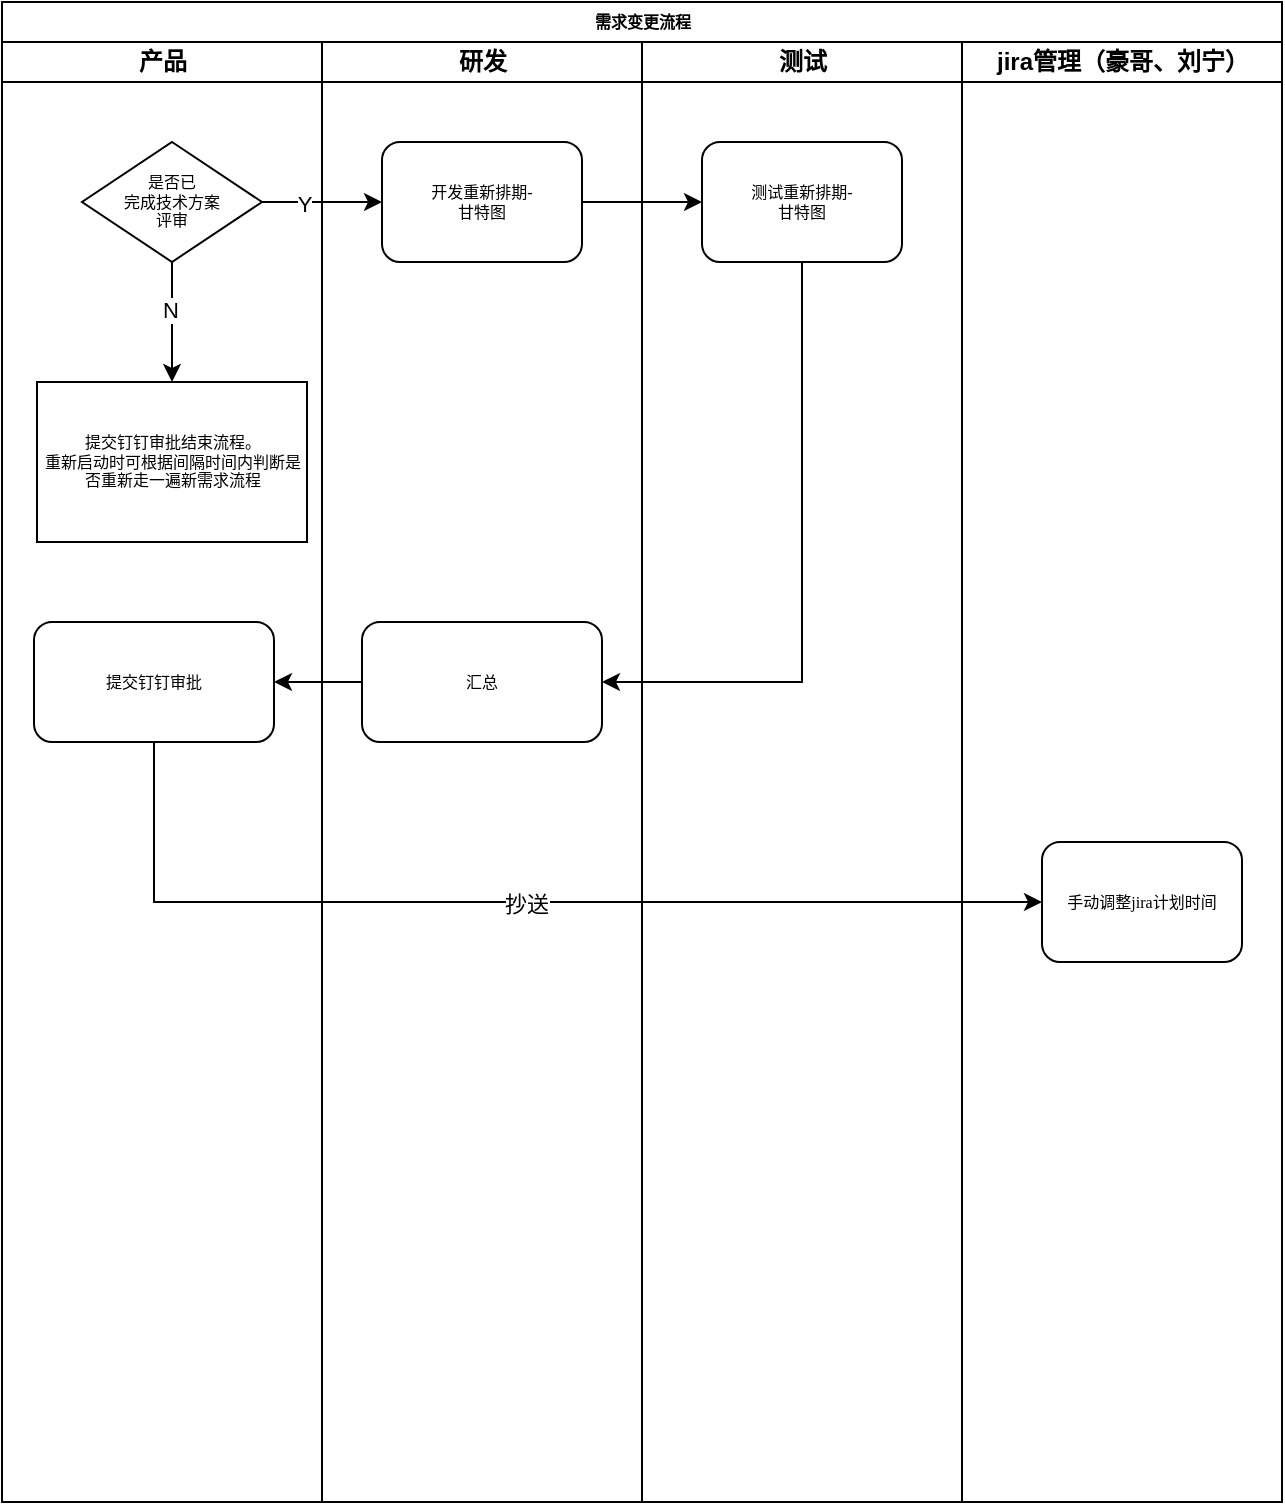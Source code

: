 <mxfile version="21.3.5" type="github">
  <diagram name="Page-1" id="74e2e168-ea6b-b213-b513-2b3c1d86103e">
    <mxGraphModel dx="1434" dy="746" grid="1" gridSize="10" guides="1" tooltips="1" connect="1" arrows="1" fold="1" page="1" pageScale="1" pageWidth="1100" pageHeight="850" background="none" math="0" shadow="0">
      <root>
        <mxCell id="0" />
        <mxCell id="1" parent="0" />
        <mxCell id="77e6c97f196da883-1" value="需求变更流程" style="swimlane;html=1;childLayout=stackLayout;startSize=20;rounded=0;shadow=0;labelBackgroundColor=none;strokeWidth=1;fontFamily=Verdana;fontSize=8;align=center;" parent="1" vertex="1">
          <mxGeometry x="60" y="40" width="640" height="750" as="geometry" />
        </mxCell>
        <mxCell id="77e6c97f196da883-2" value="产品" style="swimlane;html=1;startSize=20;" parent="77e6c97f196da883-1" vertex="1">
          <mxGeometry y="20" width="160" height="730" as="geometry" />
        </mxCell>
        <mxCell id="wxBs8Z7nVsmHyRdSl5QE-10" value="" style="edgeStyle=orthogonalEdgeStyle;rounded=0;orthogonalLoop=1;jettySize=auto;html=1;" edge="1" parent="77e6c97f196da883-2" source="wxBs8Z7nVsmHyRdSl5QE-1" target="wxBs8Z7nVsmHyRdSl5QE-9">
          <mxGeometry relative="1" as="geometry" />
        </mxCell>
        <mxCell id="wxBs8Z7nVsmHyRdSl5QE-13" value="N" style="edgeLabel;html=1;align=center;verticalAlign=middle;resizable=0;points=[];" vertex="1" connectable="0" parent="wxBs8Z7nVsmHyRdSl5QE-10">
          <mxGeometry x="-0.2" y="-1" relative="1" as="geometry">
            <mxPoint as="offset" />
          </mxGeometry>
        </mxCell>
        <mxCell id="wxBs8Z7nVsmHyRdSl5QE-1" value="是否已&lt;br&gt;完成技术方案&lt;br&gt;评审" style="rhombus;whiteSpace=wrap;html=1;rounded=0;shadow=0;labelBackgroundColor=none;strokeWidth=1;fontFamily=Verdana;fontSize=8;align=center;" vertex="1" parent="77e6c97f196da883-2">
          <mxGeometry x="40" y="50" width="90" height="60" as="geometry" />
        </mxCell>
        <mxCell id="wxBs8Z7nVsmHyRdSl5QE-9" value="提交钉钉审批结束流程。&lt;br&gt;重新启动时可根据间隔时间内判断是否重新走一遍新需求流程" style="whiteSpace=wrap;html=1;fontSize=8;fontFamily=Verdana;rounded=0;shadow=0;labelBackgroundColor=none;strokeWidth=1;" vertex="1" parent="77e6c97f196da883-2">
          <mxGeometry x="17.5" y="170" width="135" height="80" as="geometry" />
        </mxCell>
        <mxCell id="wxBs8Z7nVsmHyRdSl5QE-17" value="提交钉钉审批" style="whiteSpace=wrap;html=1;fontSize=8;fontFamily=Verdana;rounded=1;shadow=0;labelBackgroundColor=none;strokeWidth=1;" vertex="1" parent="77e6c97f196da883-2">
          <mxGeometry x="16" y="290" width="120" height="60" as="geometry" />
        </mxCell>
        <mxCell id="77e6c97f196da883-3" value="研发" style="swimlane;html=1;startSize=20;" parent="77e6c97f196da883-1" vertex="1">
          <mxGeometry x="160" y="20" width="160" height="730" as="geometry" />
        </mxCell>
        <mxCell id="wxBs8Z7nVsmHyRdSl5QE-2" value="开发重新排期-&lt;br&gt;甘特图" style="rounded=1;whiteSpace=wrap;html=1;shadow=0;labelBackgroundColor=none;strokeWidth=1;fontFamily=Verdana;fontSize=8;align=center;" vertex="1" parent="77e6c97f196da883-3">
          <mxGeometry x="30" y="50" width="100" height="60" as="geometry" />
        </mxCell>
        <mxCell id="wxBs8Z7nVsmHyRdSl5QE-14" value="汇总" style="whiteSpace=wrap;html=1;fontSize=8;fontFamily=Verdana;rounded=1;shadow=0;labelBackgroundColor=none;strokeWidth=1;" vertex="1" parent="77e6c97f196da883-3">
          <mxGeometry x="20" y="290" width="120" height="60" as="geometry" />
        </mxCell>
        <mxCell id="77e6c97f196da883-4" value="测试" style="swimlane;html=1;startSize=20;" parent="77e6c97f196da883-1" vertex="1">
          <mxGeometry x="320" y="20" width="160" height="730" as="geometry" />
        </mxCell>
        <mxCell id="wxBs8Z7nVsmHyRdSl5QE-3" value="测试重新排期-&lt;br&gt;甘特图" style="rounded=1;whiteSpace=wrap;html=1;shadow=0;labelBackgroundColor=none;strokeWidth=1;fontFamily=Verdana;fontSize=8;align=center;" vertex="1" parent="77e6c97f196da883-4">
          <mxGeometry x="30" y="50" width="100" height="60" as="geometry" />
        </mxCell>
        <mxCell id="wxBs8Z7nVsmHyRdSl5QE-19" value="jira管理（豪哥、刘宁）" style="swimlane;html=1;startSize=20;" vertex="1" parent="77e6c97f196da883-1">
          <mxGeometry x="480" y="20" width="160" height="730" as="geometry" />
        </mxCell>
        <mxCell id="wxBs8Z7nVsmHyRdSl5QE-20" value="手动调整jira计划时间" style="rounded=1;whiteSpace=wrap;html=1;shadow=0;labelBackgroundColor=none;strokeWidth=1;fontFamily=Verdana;fontSize=8;align=center;" vertex="1" parent="wxBs8Z7nVsmHyRdSl5QE-19">
          <mxGeometry x="40" y="400" width="100" height="60" as="geometry" />
        </mxCell>
        <mxCell id="wxBs8Z7nVsmHyRdSl5QE-4" style="edgeStyle=orthogonalEdgeStyle;rounded=0;orthogonalLoop=1;jettySize=auto;html=1;exitX=1;exitY=0.5;exitDx=0;exitDy=0;entryX=0;entryY=0.5;entryDx=0;entryDy=0;" edge="1" parent="77e6c97f196da883-1" source="wxBs8Z7nVsmHyRdSl5QE-1" target="wxBs8Z7nVsmHyRdSl5QE-2">
          <mxGeometry relative="1" as="geometry" />
        </mxCell>
        <mxCell id="wxBs8Z7nVsmHyRdSl5QE-6" value="Y" style="edgeLabel;html=1;align=center;verticalAlign=middle;resizable=0;points=[];" vertex="1" connectable="0" parent="wxBs8Z7nVsmHyRdSl5QE-4">
          <mxGeometry x="-0.3" y="-1" relative="1" as="geometry">
            <mxPoint as="offset" />
          </mxGeometry>
        </mxCell>
        <mxCell id="wxBs8Z7nVsmHyRdSl5QE-5" style="edgeStyle=orthogonalEdgeStyle;rounded=0;orthogonalLoop=1;jettySize=auto;html=1;exitX=1;exitY=0.5;exitDx=0;exitDy=0;entryX=0;entryY=0.5;entryDx=0;entryDy=0;" edge="1" parent="77e6c97f196da883-1" source="wxBs8Z7nVsmHyRdSl5QE-2" target="wxBs8Z7nVsmHyRdSl5QE-3">
          <mxGeometry relative="1" as="geometry" />
        </mxCell>
        <mxCell id="wxBs8Z7nVsmHyRdSl5QE-16" style="edgeStyle=orthogonalEdgeStyle;rounded=0;orthogonalLoop=1;jettySize=auto;html=1;exitX=0.5;exitY=1;exitDx=0;exitDy=0;entryX=1;entryY=0.5;entryDx=0;entryDy=0;" edge="1" parent="77e6c97f196da883-1" source="wxBs8Z7nVsmHyRdSl5QE-3" target="wxBs8Z7nVsmHyRdSl5QE-14">
          <mxGeometry relative="1" as="geometry" />
        </mxCell>
        <mxCell id="wxBs8Z7nVsmHyRdSl5QE-18" value="" style="edgeStyle=orthogonalEdgeStyle;rounded=0;orthogonalLoop=1;jettySize=auto;html=1;" edge="1" parent="77e6c97f196da883-1" source="wxBs8Z7nVsmHyRdSl5QE-14" target="wxBs8Z7nVsmHyRdSl5QE-17">
          <mxGeometry relative="1" as="geometry" />
        </mxCell>
        <mxCell id="wxBs8Z7nVsmHyRdSl5QE-21" style="edgeStyle=orthogonalEdgeStyle;rounded=0;orthogonalLoop=1;jettySize=auto;html=1;exitX=0.5;exitY=1;exitDx=0;exitDy=0;entryX=0;entryY=0.5;entryDx=0;entryDy=0;" edge="1" parent="77e6c97f196da883-1" source="wxBs8Z7nVsmHyRdSl5QE-17" target="wxBs8Z7nVsmHyRdSl5QE-20">
          <mxGeometry relative="1" as="geometry" />
        </mxCell>
        <mxCell id="wxBs8Z7nVsmHyRdSl5QE-22" value="抄送" style="edgeLabel;html=1;align=center;verticalAlign=middle;resizable=0;points=[];" vertex="1" connectable="0" parent="wxBs8Z7nVsmHyRdSl5QE-21">
          <mxGeometry x="0.015" y="-1" relative="1" as="geometry">
            <mxPoint as="offset" />
          </mxGeometry>
        </mxCell>
      </root>
    </mxGraphModel>
  </diagram>
</mxfile>
